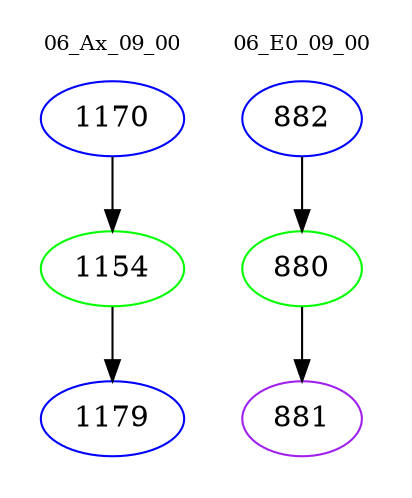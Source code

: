 digraph{
subgraph cluster_0 {
color = white
label = "06_Ax_09_00";
fontsize=10;
T0_1170 [label="1170", color="blue"]
T0_1170 -> T0_1154 [color="black"]
T0_1154 [label="1154", color="green"]
T0_1154 -> T0_1179 [color="black"]
T0_1179 [label="1179", color="blue"]
}
subgraph cluster_1 {
color = white
label = "06_E0_09_00";
fontsize=10;
T1_882 [label="882", color="blue"]
T1_882 -> T1_880 [color="black"]
T1_880 [label="880", color="green"]
T1_880 -> T1_881 [color="black"]
T1_881 [label="881", color="purple"]
}
}
